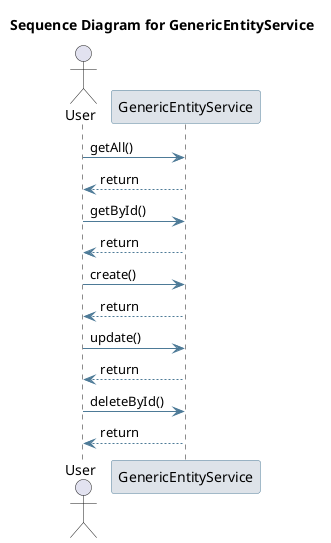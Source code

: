 @startuml
skinparam sequence {
 ArrowColor #4D7A97 
 ParticipantBorderColor #4D7A97 
 ParticipantBackgroundColor #DEE3E9 
}
title Sequence Diagram for GenericEntityService

actor User
User -> GenericEntityService: getAll()
GenericEntityService --> User : return
User -> GenericEntityService: getById()
GenericEntityService --> User : return
User -> GenericEntityService: create()
GenericEntityService --> User : return
User -> GenericEntityService: update()
GenericEntityService --> User : return
User -> GenericEntityService: deleteById()
GenericEntityService --> User : return
@enduml
